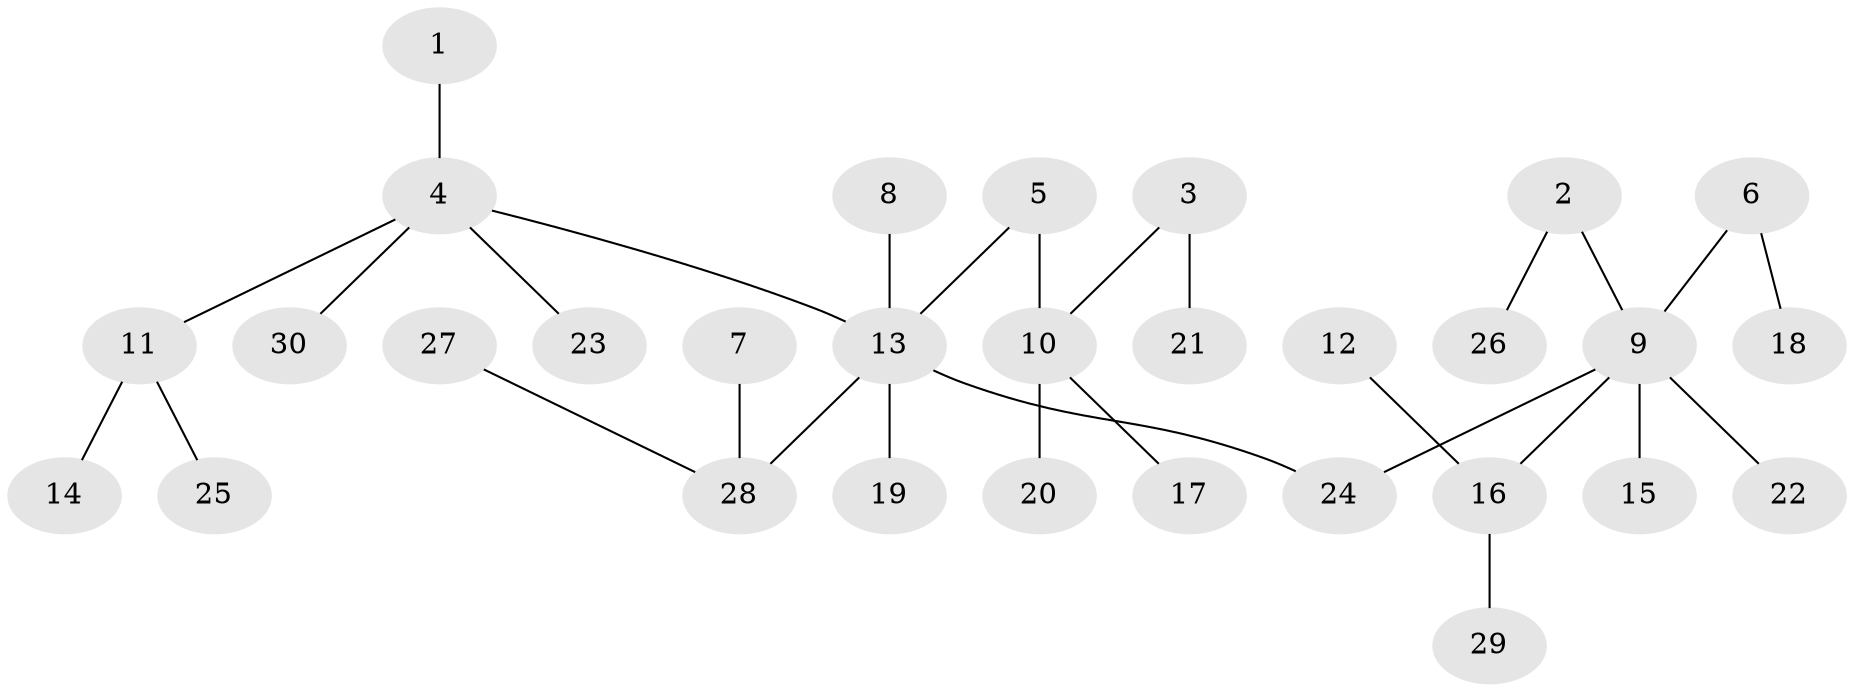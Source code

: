 // original degree distribution, {7: 0.014084507042253521, 4: 0.028169014084507043, 8: 0.028169014084507043, 1: 0.6056338028169014, 3: 0.14084507042253522, 2: 0.14084507042253522, 5: 0.028169014084507043, 6: 0.014084507042253521}
// Generated by graph-tools (version 1.1) at 2025/37/03/04/25 23:37:24]
// undirected, 30 vertices, 29 edges
graph export_dot {
  node [color=gray90,style=filled];
  1;
  2;
  3;
  4;
  5;
  6;
  7;
  8;
  9;
  10;
  11;
  12;
  13;
  14;
  15;
  16;
  17;
  18;
  19;
  20;
  21;
  22;
  23;
  24;
  25;
  26;
  27;
  28;
  29;
  30;
  1 -- 4 [weight=1.0];
  2 -- 9 [weight=1.0];
  2 -- 26 [weight=1.0];
  3 -- 10 [weight=1.0];
  3 -- 21 [weight=1.0];
  4 -- 11 [weight=1.0];
  4 -- 13 [weight=1.0];
  4 -- 23 [weight=1.0];
  4 -- 30 [weight=1.0];
  5 -- 10 [weight=1.0];
  5 -- 13 [weight=1.0];
  6 -- 9 [weight=1.0];
  6 -- 18 [weight=1.0];
  7 -- 28 [weight=1.0];
  8 -- 13 [weight=1.0];
  9 -- 15 [weight=1.0];
  9 -- 16 [weight=1.0];
  9 -- 22 [weight=1.0];
  9 -- 24 [weight=1.0];
  10 -- 17 [weight=1.0];
  10 -- 20 [weight=1.0];
  11 -- 14 [weight=1.0];
  11 -- 25 [weight=1.0];
  12 -- 16 [weight=1.0];
  13 -- 19 [weight=1.0];
  13 -- 24 [weight=1.0];
  13 -- 28 [weight=1.0];
  16 -- 29 [weight=1.0];
  27 -- 28 [weight=1.0];
}
